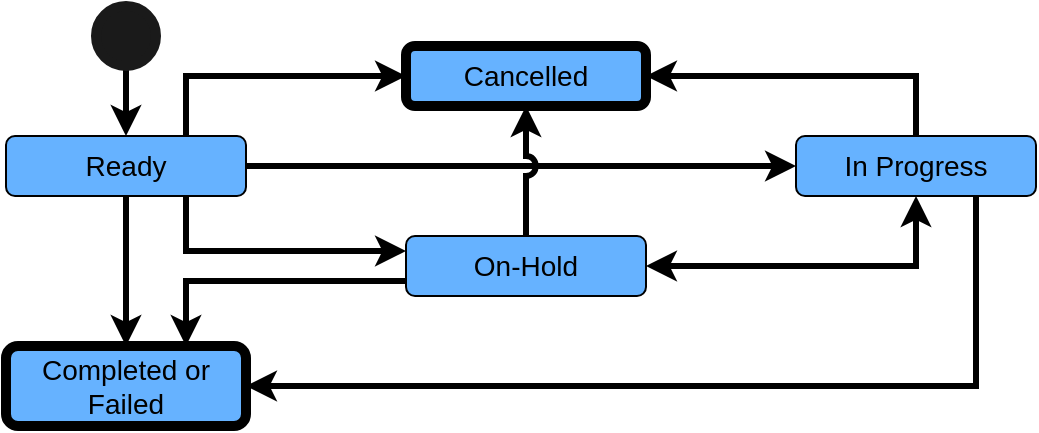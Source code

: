 <mxfile version="21.2.8" type="device">
  <diagram id="VveE3P3fXgZeAthQIM0d" name="Page-1">
    <mxGraphModel dx="1179" dy="809" grid="1" gridSize="10" guides="1" tooltips="1" connect="1" arrows="1" fold="1" page="1" pageScale="1" pageWidth="850" pageHeight="1100" math="0" shadow="0">
      <root>
        <mxCell id="0" />
        <mxCell id="1" parent="0" />
        <mxCell id="dEIIJowMPavv_VetpSU6-32" style="edgeStyle=orthogonalEdgeStyle;rounded=0;jumpStyle=arc;jumpSize=6;orthogonalLoop=1;jettySize=auto;html=1;exitX=1;exitY=0.5;exitDx=0;exitDy=0;fontSize=14;startArrow=classic;startFill=1;entryX=0.5;entryY=0;entryDx=0;entryDy=0;strokeWidth=3;endArrow=none;endFill=0;" parent="1" source="dEIIJowMPavv_VetpSU6-8" target="dEIIJowMPavv_VetpSU6-10" edge="1">
          <mxGeometry relative="1" as="geometry">
            <mxPoint x="480" y="85" as="targetPoint" />
          </mxGeometry>
        </mxCell>
        <mxCell id="dEIIJowMPavv_VetpSU6-8" value="&lt;font style=&quot;font-size: 14px;&quot;&gt;Cancelled&lt;/font&gt;" style="rounded=1;whiteSpace=wrap;html=1;fillColor=#66B2FF;strokeWidth=5;" parent="1" vertex="1">
          <mxGeometry x="230" y="60" width="120" height="30" as="geometry" />
        </mxCell>
        <mxCell id="dEIIJowMPavv_VetpSU6-24" style="edgeStyle=orthogonalEdgeStyle;rounded=0;orthogonalLoop=1;jettySize=auto;html=1;exitX=0.5;exitY=1;exitDx=0;exitDy=0;entryX=0.5;entryY=0;entryDx=0;entryDy=0;fontSize=14;strokeWidth=3;" parent="1" source="dEIIJowMPavv_VetpSU6-9" target="dEIIJowMPavv_VetpSU6-19" edge="1">
          <mxGeometry relative="1" as="geometry" />
        </mxCell>
        <mxCell id="dEIIJowMPavv_VetpSU6-39" style="edgeStyle=orthogonalEdgeStyle;rounded=0;jumpStyle=arc;jumpSize=6;orthogonalLoop=1;jettySize=auto;html=1;exitX=0.75;exitY=0;exitDx=0;exitDy=0;fontSize=14;startArrow=none;startFill=0;entryX=0;entryY=0.5;entryDx=0;entryDy=0;strokeWidth=3;" parent="1" source="dEIIJowMPavv_VetpSU6-9" target="dEIIJowMPavv_VetpSU6-8" edge="1">
          <mxGeometry relative="1" as="geometry">
            <mxPoint x="120" y="80" as="targetPoint" />
          </mxGeometry>
        </mxCell>
        <mxCell id="dEIIJowMPavv_VetpSU6-40" style="edgeStyle=orthogonalEdgeStyle;rounded=0;jumpStyle=arc;jumpSize=6;orthogonalLoop=1;jettySize=auto;html=1;exitX=1;exitY=0.5;exitDx=0;exitDy=0;entryX=0;entryY=0.5;entryDx=0;entryDy=0;fontSize=14;startArrow=none;startFill=0;strokeWidth=3;" parent="1" source="dEIIJowMPavv_VetpSU6-9" target="dEIIJowMPavv_VetpSU6-10" edge="1">
          <mxGeometry relative="1" as="geometry" />
        </mxCell>
        <mxCell id="dEIIJowMPavv_VetpSU6-43" style="edgeStyle=orthogonalEdgeStyle;rounded=0;jumpStyle=arc;jumpSize=6;orthogonalLoop=1;jettySize=auto;html=1;exitX=0.75;exitY=1;exitDx=0;exitDy=0;fontSize=14;startArrow=none;startFill=0;strokeWidth=3;entryX=0;entryY=0.25;entryDx=0;entryDy=0;" parent="1" source="dEIIJowMPavv_VetpSU6-9" target="dEIIJowMPavv_VetpSU6-11" edge="1">
          <mxGeometry relative="1" as="geometry">
            <mxPoint x="130" y="170" as="targetPoint" />
          </mxGeometry>
        </mxCell>
        <mxCell id="dEIIJowMPavv_VetpSU6-9" value="&lt;span style=&quot;font-size: 14px;&quot;&gt;Ready&lt;/span&gt;" style="rounded=1;whiteSpace=wrap;html=1;fillColor=#66B2FF;" parent="1" vertex="1">
          <mxGeometry x="30" y="105" width="120" height="30" as="geometry" />
        </mxCell>
        <mxCell id="dEIIJowMPavv_VetpSU6-36" style="edgeStyle=orthogonalEdgeStyle;rounded=0;jumpStyle=arc;jumpSize=6;orthogonalLoop=1;jettySize=auto;html=1;exitX=0.75;exitY=1;exitDx=0;exitDy=0;fontSize=14;startArrow=none;startFill=0;entryX=1;entryY=0.5;entryDx=0;entryDy=0;strokeWidth=3;" parent="1" source="dEIIJowMPavv_VetpSU6-10" target="dEIIJowMPavv_VetpSU6-19" edge="1">
          <mxGeometry relative="1" as="geometry">
            <mxPoint x="515" y="210" as="targetPoint" />
          </mxGeometry>
        </mxCell>
        <mxCell id="dEIIJowMPavv_VetpSU6-10" value="&lt;span style=&quot;font-size: 14px;&quot;&gt;In Progress&lt;/span&gt;" style="rounded=1;whiteSpace=wrap;html=1;fillColor=#66B2FF;" parent="1" vertex="1">
          <mxGeometry x="425" y="105" width="120" height="30" as="geometry" />
        </mxCell>
        <mxCell id="dEIIJowMPavv_VetpSU6-29" style="edgeStyle=orthogonalEdgeStyle;rounded=0;orthogonalLoop=1;jettySize=auto;html=1;exitX=0.5;exitY=0;exitDx=0;exitDy=0;entryX=0.5;entryY=1;entryDx=0;entryDy=0;fontSize=14;jumpStyle=arc;strokeWidth=3;" parent="1" source="dEIIJowMPavv_VetpSU6-11" target="dEIIJowMPavv_VetpSU6-8" edge="1">
          <mxGeometry relative="1" as="geometry" />
        </mxCell>
        <mxCell id="dEIIJowMPavv_VetpSU6-37" style="edgeStyle=orthogonalEdgeStyle;rounded=0;jumpStyle=arc;jumpSize=6;orthogonalLoop=1;jettySize=auto;html=1;exitX=1;exitY=0.5;exitDx=0;exitDy=0;fontSize=14;startArrow=classic;startFill=1;strokeWidth=3;" parent="1" source="dEIIJowMPavv_VetpSU6-11" target="dEIIJowMPavv_VetpSU6-10" edge="1">
          <mxGeometry relative="1" as="geometry">
            <mxPoint x="470" y="170" as="targetPoint" />
          </mxGeometry>
        </mxCell>
        <mxCell id="dEIIJowMPavv_VetpSU6-42" style="edgeStyle=orthogonalEdgeStyle;rounded=0;jumpStyle=arc;jumpSize=6;orthogonalLoop=1;jettySize=auto;html=1;exitX=0;exitY=0.75;exitDx=0;exitDy=0;fontSize=14;startArrow=none;startFill=0;entryX=0.75;entryY=0;entryDx=0;entryDy=0;strokeWidth=3;" parent="1" source="dEIIJowMPavv_VetpSU6-11" target="dEIIJowMPavv_VetpSU6-19" edge="1">
          <mxGeometry relative="1" as="geometry">
            <mxPoint x="120" y="200" as="targetPoint" />
          </mxGeometry>
        </mxCell>
        <mxCell id="dEIIJowMPavv_VetpSU6-11" value="&lt;span style=&quot;font-size: 14px;&quot;&gt;On-Hold&lt;/span&gt;" style="rounded=1;whiteSpace=wrap;html=1;fillColor=#66B2FF;" parent="1" vertex="1">
          <mxGeometry x="230" y="155" width="120" height="30" as="geometry" />
        </mxCell>
        <mxCell id="dEIIJowMPavv_VetpSU6-25" style="edgeStyle=orthogonalEdgeStyle;rounded=0;orthogonalLoop=1;jettySize=auto;html=1;exitX=1;exitY=0.5;exitDx=0;exitDy=0;entryX=0;entryY=0.5;entryDx=0;entryDy=0;fontSize=14;strokeWidth=3;" parent="1" edge="1">
          <mxGeometry relative="1" as="geometry">
            <mxPoint x="150" y="130" as="sourcePoint" />
          </mxGeometry>
        </mxCell>
        <mxCell id="dEIIJowMPavv_VetpSU6-19" value="&lt;span style=&quot;font-size: 14px;&quot;&gt;Completed or Failed&lt;/span&gt;" style="rounded=1;whiteSpace=wrap;html=1;fillColor=#66B2FF;strokeWidth=5;" parent="1" vertex="1">
          <mxGeometry x="30" y="210" width="120" height="40" as="geometry" />
        </mxCell>
        <mxCell id="dEIIJowMPavv_VetpSU6-48" style="edgeStyle=orthogonalEdgeStyle;rounded=0;jumpStyle=arc;jumpSize=6;orthogonalLoop=1;jettySize=auto;html=1;entryX=0.5;entryY=0;entryDx=0;entryDy=0;fontSize=14;startArrow=none;startFill=0;strokeWidth=3;" parent="1" source="dEIIJowMPavv_VetpSU6-47" target="dEIIJowMPavv_VetpSU6-9" edge="1">
          <mxGeometry relative="1" as="geometry" />
        </mxCell>
        <mxCell id="dEIIJowMPavv_VetpSU6-47" value="" style="ellipse;whiteSpace=wrap;html=1;aspect=fixed;fontSize=14;strokeWidth=5;fillColor=#1A1A1A;strokeColor=#1A1A1A;" parent="1" vertex="1">
          <mxGeometry x="75" y="40" width="30" height="30" as="geometry" />
        </mxCell>
      </root>
    </mxGraphModel>
  </diagram>
</mxfile>
